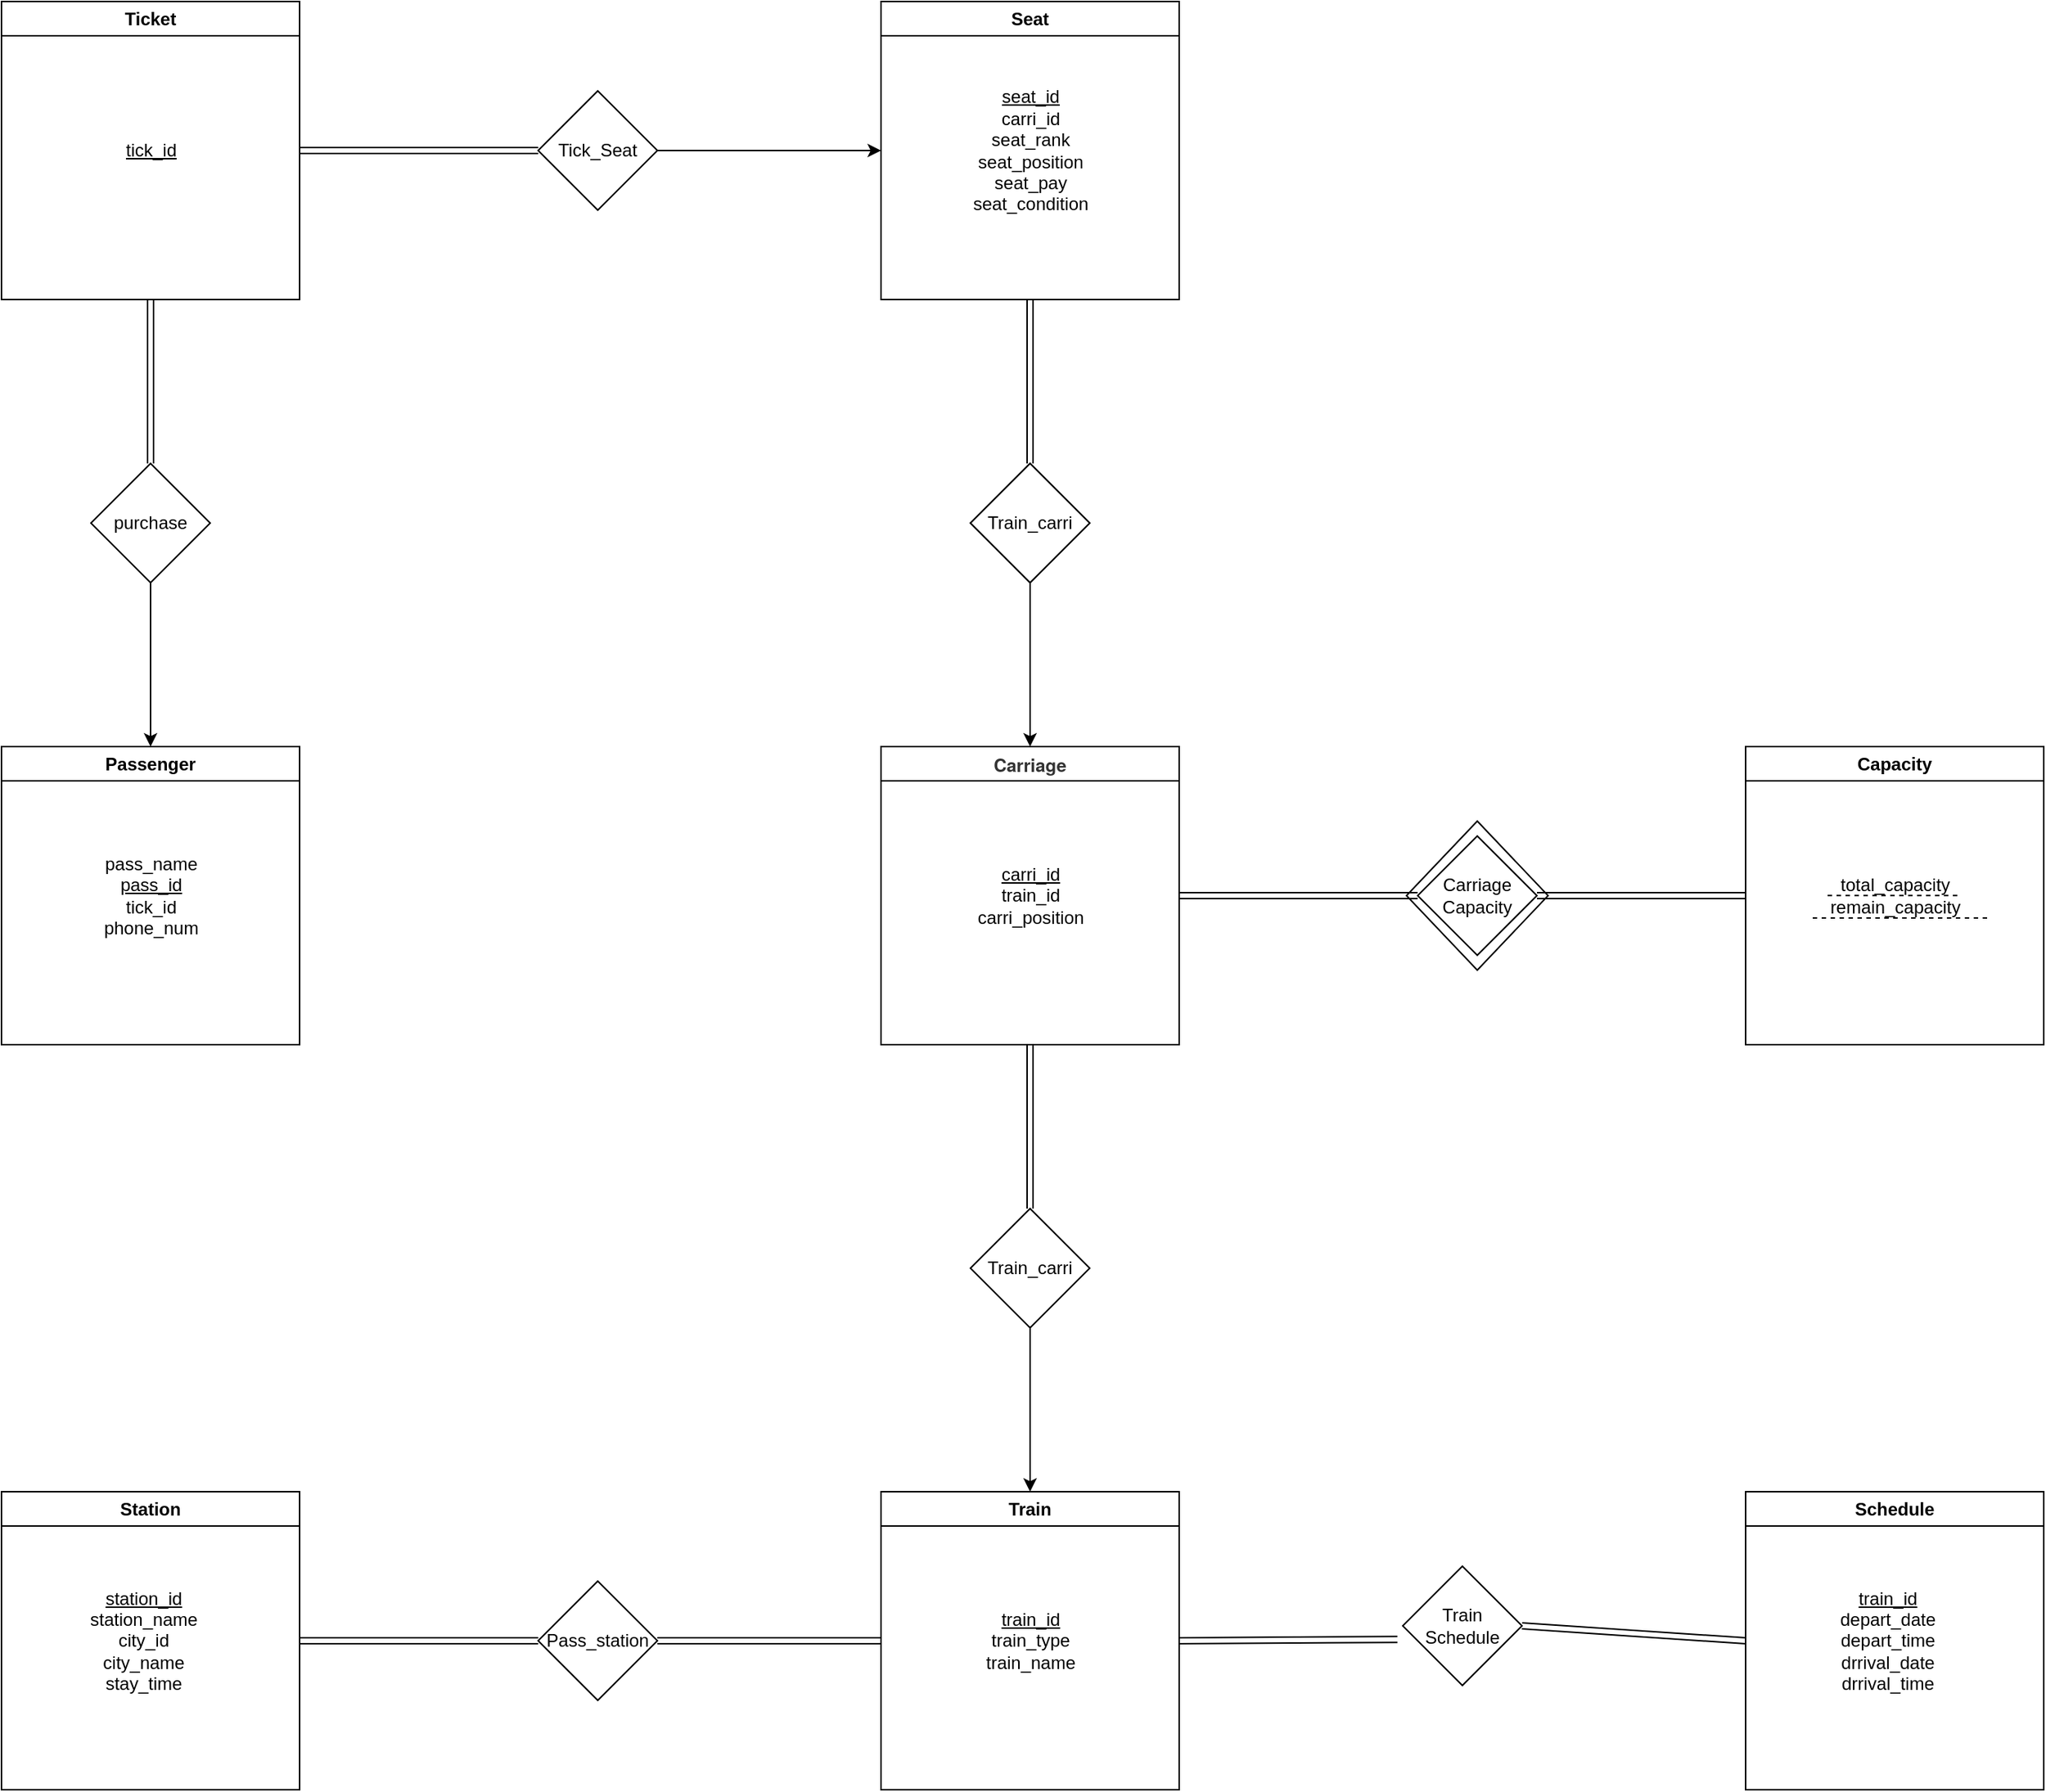<mxfile version="24.2.3" type="github">
  <diagram name="第 1 页" id="hInt5XHzuoEXawhpXhRr">
    <mxGraphModel dx="2250" dy="2096" grid="1" gridSize="10" guides="1" tooltips="1" connect="1" arrows="1" fold="1" page="1" pageScale="1" pageWidth="827" pageHeight="1169" math="0" shadow="0">
      <root>
        <mxCell id="0" />
        <mxCell id="1" parent="0" />
        <mxCell id="BEQevv2qPvMBmWGRxQh5-28" value="" style="rhombus;whiteSpace=wrap;html=1;" vertex="1" parent="1">
          <mxGeometry x="352.5" y="-510" width="95" height="100" as="geometry" />
        </mxCell>
        <mxCell id="BEQevv2qPvMBmWGRxQh5-8" value="Carriage&lt;br&gt;Capacity" style="rhombus;whiteSpace=wrap;html=1;" vertex="1" parent="1">
          <mxGeometry x="360" y="-500" width="80" height="80" as="geometry" />
        </mxCell>
        <mxCell id="V-k-W5zo22chNTCzZe3u-2" value="Schedule" style="swimlane;whiteSpace=wrap;html=1;startSize=23;" parent="1" vertex="1">
          <mxGeometry x="580" y="-60" width="200" height="200" as="geometry" />
        </mxCell>
        <mxCell id="BEQevv2qPvMBmWGRxQh5-14" value="&lt;u&gt;train_id&lt;/u&gt;&lt;br&gt;depart_date&lt;br&gt;depart_time&lt;br&gt;drrival_date&lt;br&gt;drrival_time" style="text;html=1;align=center;verticalAlign=middle;resizable=0;points=[];autosize=1;strokeColor=none;fillColor=none;" vertex="1" parent="V-k-W5zo22chNTCzZe3u-2">
          <mxGeometry x="45" y="50" width="100" height="100" as="geometry" />
        </mxCell>
        <mxCell id="V-k-W5zo22chNTCzZe3u-4" value="Passenger" style="swimlane;whiteSpace=wrap;html=1;startSize=23;" parent="1" vertex="1">
          <mxGeometry x="-590" y="-560" width="200" height="200" as="geometry" />
        </mxCell>
        <mxCell id="V-k-W5zo22chNTCzZe3u-25" value="pass_name&lt;div&gt;&lt;u&gt;pass_id&lt;/u&gt;&lt;br&gt;tick_id&lt;br&gt;phone_num&lt;br&gt;&lt;/div&gt;" style="text;html=1;align=center;verticalAlign=middle;resizable=0;points=[];autosize=1;strokeColor=none;fillColor=none;" parent="V-k-W5zo22chNTCzZe3u-4" vertex="1">
          <mxGeometry x="50" y="60" width="100" height="80" as="geometry" />
        </mxCell>
        <mxCell id="V-k-W5zo22chNTCzZe3u-5" value="Ticket" style="swimlane;whiteSpace=wrap;html=1;startSize=23;" parent="1" vertex="1">
          <mxGeometry x="-590" y="-1060" width="200" height="200" as="geometry" />
        </mxCell>
        <mxCell id="V-k-W5zo22chNTCzZe3u-27" value="&lt;div&gt;&lt;u&gt;tick_id&lt;/u&gt;&lt;br&gt;&lt;/div&gt;" style="text;html=1;align=center;verticalAlign=middle;resizable=0;points=[];autosize=1;strokeColor=none;fillColor=none;" parent="V-k-W5zo22chNTCzZe3u-5" vertex="1">
          <mxGeometry x="70" y="85" width="60" height="30" as="geometry" />
        </mxCell>
        <mxCell id="V-k-W5zo22chNTCzZe3u-6" value="Seat" style="swimlane;whiteSpace=wrap;html=1;startSize=23;" parent="1" vertex="1">
          <mxGeometry y="-1060" width="200" height="200" as="geometry" />
        </mxCell>
        <mxCell id="V-k-W5zo22chNTCzZe3u-33" value="&lt;div&gt;&lt;u&gt;seat_id&lt;/u&gt;&lt;br&gt;carri_id&lt;br&gt;seat_rank&lt;br&gt;seat_position&lt;br&gt;seat_pay&lt;br&gt;seat_condition&lt;/div&gt;" style="text;html=1;align=center;verticalAlign=middle;resizable=0;points=[];autosize=1;strokeColor=none;fillColor=none;" parent="V-k-W5zo22chNTCzZe3u-6" vertex="1">
          <mxGeometry x="45" y="45" width="110" height="110" as="geometry" />
        </mxCell>
        <mxCell id="V-k-W5zo22chNTCzZe3u-7" value="Train" style="swimlane;whiteSpace=wrap;html=1;startSize=23;" parent="1" vertex="1">
          <mxGeometry y="-60" width="200" height="200" as="geometry" />
        </mxCell>
        <mxCell id="V-k-W5zo22chNTCzZe3u-34" value="&lt;u&gt;train_id&lt;/u&gt;&lt;br&gt;train_type&lt;br&gt;train_name" style="text;html=1;align=center;verticalAlign=middle;resizable=0;points=[];autosize=1;strokeColor=none;fillColor=none;" parent="V-k-W5zo22chNTCzZe3u-7" vertex="1">
          <mxGeometry x="55" y="70" width="90" height="60" as="geometry" />
        </mxCell>
        <mxCell id="BEQevv2qPvMBmWGRxQh5-1" style="edgeStyle=orthogonalEdgeStyle;rounded=0;orthogonalLoop=1;jettySize=auto;html=1;exitX=0.5;exitY=1;exitDx=0;exitDy=0;entryX=0.5;entryY=0;entryDx=0;entryDy=0;" edge="1" parent="1" source="V-k-W5zo22chNTCzZe3u-9" target="V-k-W5zo22chNTCzZe3u-4">
          <mxGeometry relative="1" as="geometry" />
        </mxCell>
        <mxCell id="V-k-W5zo22chNTCzZe3u-9" value="purchase" style="rhombus;whiteSpace=wrap;html=1;" parent="1" vertex="1">
          <mxGeometry x="-530" y="-750" width="80" height="80" as="geometry" />
        </mxCell>
        <mxCell id="BEQevv2qPvMBmWGRxQh5-7" style="edgeStyle=orthogonalEdgeStyle;rounded=0;orthogonalLoop=1;jettySize=auto;html=1;exitX=1;exitY=0.5;exitDx=0;exitDy=0;entryX=0;entryY=0.5;entryDx=0;entryDy=0;" edge="1" parent="1" source="V-k-W5zo22chNTCzZe3u-10" target="V-k-W5zo22chNTCzZe3u-6">
          <mxGeometry relative="1" as="geometry" />
        </mxCell>
        <mxCell id="V-k-W5zo22chNTCzZe3u-10" value="Tick_Seat" style="rhombus;whiteSpace=wrap;html=1;" parent="1" vertex="1">
          <mxGeometry x="-230" y="-1000" width="80" height="80" as="geometry" />
        </mxCell>
        <mxCell id="V-k-W5zo22chNTCzZe3u-11" value="" style="rhombus;whiteSpace=wrap;html=1;" parent="1" vertex="1">
          <mxGeometry x="60" y="-750" width="80" height="80" as="geometry" />
        </mxCell>
        <mxCell id="V-k-W5zo22chNTCzZe3u-13" value="Capacity" style="swimlane;whiteSpace=wrap;html=1;startSize=23;" parent="1" vertex="1">
          <mxGeometry x="580" y="-560" width="200" height="200" as="geometry" />
        </mxCell>
        <mxCell id="BEQevv2qPvMBmWGRxQh5-13" value="total_capacity&lt;br&gt;remain_capacity" style="text;html=1;align=center;verticalAlign=middle;resizable=0;points=[];autosize=1;strokeColor=none;fillColor=none;" vertex="1" parent="V-k-W5zo22chNTCzZe3u-13">
          <mxGeometry x="35" y="75" width="130" height="50" as="geometry" />
        </mxCell>
        <mxCell id="BEQevv2qPvMBmWGRxQh5-31" value="" style="endArrow=none;dashed=1;html=1;rounded=0;" edge="1" parent="V-k-W5zo22chNTCzZe3u-13">
          <mxGeometry width="50" height="50" relative="1" as="geometry">
            <mxPoint x="55" y="99.83" as="sourcePoint" />
            <mxPoint x="145" y="99.83" as="targetPoint" />
          </mxGeometry>
        </mxCell>
        <mxCell id="BEQevv2qPvMBmWGRxQh5-32" value="" style="endArrow=none;dashed=1;html=1;rounded=0;" edge="1" parent="V-k-W5zo22chNTCzZe3u-13">
          <mxGeometry width="50" height="50" relative="1" as="geometry">
            <mxPoint x="45" y="115" as="sourcePoint" />
            <mxPoint x="165" y="115" as="targetPoint" />
          </mxGeometry>
        </mxCell>
        <mxCell id="V-k-W5zo22chNTCzZe3u-35" value="&lt;span style=&quot;color: rgb(51, 51, 51); font-family: &amp;quot;Helvetica Neue&amp;quot;, Helvetica, Arial, &amp;quot;PingFang SC&amp;quot;, &amp;quot;Hiragino Sans GB&amp;quot;, &amp;quot;Microsoft YaHei&amp;quot;, &amp;quot;WenQuanYi Micro Hei&amp;quot;, sans-serif; text-align: start; background-color: rgb(255, 255, 255);&quot;&gt;Carriage&lt;/span&gt;" style="swimlane;whiteSpace=wrap;html=1;startSize=23;" parent="1" vertex="1">
          <mxGeometry y="-560" width="200" height="200" as="geometry" />
        </mxCell>
        <mxCell id="V-k-W5zo22chNTCzZe3u-36" value="&lt;u&gt;carri_id&lt;br&gt;&lt;/u&gt;train_id&lt;br&gt;carri_position" style="text;html=1;align=center;verticalAlign=middle;resizable=0;points=[];autosize=1;strokeColor=none;fillColor=none;" parent="V-k-W5zo22chNTCzZe3u-35" vertex="1">
          <mxGeometry x="45" y="70" width="110" height="60" as="geometry" />
        </mxCell>
        <mxCell id="V-k-W5zo22chNTCzZe3u-37" value="Train_carri" style="rhombus;whiteSpace=wrap;html=1;" parent="1" vertex="1">
          <mxGeometry x="60" y="-250" width="80" height="80" as="geometry" />
        </mxCell>
        <mxCell id="V-k-W5zo22chNTCzZe3u-40" value="" style="shape=link;html=1;rounded=0;exitX=0.5;exitY=0;exitDx=0;exitDy=0;entryX=0.5;entryY=1;entryDx=0;entryDy=0;" parent="1" source="V-k-W5zo22chNTCzZe3u-37" target="V-k-W5zo22chNTCzZe3u-35" edge="1">
          <mxGeometry width="100" relative="1" as="geometry">
            <mxPoint x="-10" y="-340" as="sourcePoint" />
            <mxPoint x="90" y="-340" as="targetPoint" />
          </mxGeometry>
        </mxCell>
        <mxCell id="V-k-W5zo22chNTCzZe3u-43" value="" style="endArrow=classic;html=1;rounded=0;entryX=0.5;entryY=0;entryDx=0;entryDy=0;" parent="1" target="V-k-W5zo22chNTCzZe3u-7" edge="1">
          <mxGeometry width="50" height="50" relative="1" as="geometry">
            <mxPoint x="100" y="-170" as="sourcePoint" />
            <mxPoint x="40" y="-220" as="targetPoint" />
          </mxGeometry>
        </mxCell>
        <mxCell id="V-k-W5zo22chNTCzZe3u-44" value="Train_carri" style="rhombus;whiteSpace=wrap;html=1;" parent="1" vertex="1">
          <mxGeometry x="60" y="-750" width="80" height="80" as="geometry" />
        </mxCell>
        <mxCell id="V-k-W5zo22chNTCzZe3u-45" value="" style="shape=link;html=1;rounded=0;exitX=0.5;exitY=0;exitDx=0;exitDy=0;entryX=0.5;entryY=1;entryDx=0;entryDy=0;" parent="1" source="V-k-W5zo22chNTCzZe3u-44" edge="1">
          <mxGeometry width="100" relative="1" as="geometry">
            <mxPoint x="-10" y="-840" as="sourcePoint" />
            <mxPoint x="100" y="-860" as="targetPoint" />
          </mxGeometry>
        </mxCell>
        <mxCell id="V-k-W5zo22chNTCzZe3u-46" value="" style="endArrow=classic;html=1;rounded=0;entryX=0.5;entryY=0;entryDx=0;entryDy=0;" parent="1" edge="1">
          <mxGeometry width="50" height="50" relative="1" as="geometry">
            <mxPoint x="100" y="-670" as="sourcePoint" />
            <mxPoint x="100" y="-560" as="targetPoint" />
          </mxGeometry>
        </mxCell>
        <mxCell id="BEQevv2qPvMBmWGRxQh5-3" value="" style="shape=link;html=1;rounded=0;exitX=0.5;exitY=1;exitDx=0;exitDy=0;entryX=0.5;entryY=0;entryDx=0;entryDy=0;" edge="1" parent="1" source="V-k-W5zo22chNTCzZe3u-5" target="V-k-W5zo22chNTCzZe3u-9">
          <mxGeometry width="100" relative="1" as="geometry">
            <mxPoint x="-340" y="-770" as="sourcePoint" />
            <mxPoint x="-240" y="-770" as="targetPoint" />
          </mxGeometry>
        </mxCell>
        <mxCell id="BEQevv2qPvMBmWGRxQh5-6" value="" style="shape=link;html=1;rounded=0;exitX=1;exitY=0.5;exitDx=0;exitDy=0;entryX=0;entryY=0.5;entryDx=0;entryDy=0;" edge="1" parent="1" source="V-k-W5zo22chNTCzZe3u-5" target="V-k-W5zo22chNTCzZe3u-10">
          <mxGeometry width="100" relative="1" as="geometry">
            <mxPoint x="-280" y="-890" as="sourcePoint" />
            <mxPoint x="-180" y="-890" as="targetPoint" />
          </mxGeometry>
        </mxCell>
        <mxCell id="BEQevv2qPvMBmWGRxQh5-11" value="" style="shape=link;html=1;rounded=0;entryX=0;entryY=0.5;entryDx=0;entryDy=0;exitX=1;exitY=0.5;exitDx=0;exitDy=0;" edge="1" parent="1" source="BEQevv2qPvMBmWGRxQh5-8" target="V-k-W5zo22chNTCzZe3u-13">
          <mxGeometry width="100" relative="1" as="geometry">
            <mxPoint x="230" y="-280" as="sourcePoint" />
            <mxPoint x="380" y="-300" as="targetPoint" />
          </mxGeometry>
        </mxCell>
        <mxCell id="BEQevv2qPvMBmWGRxQh5-12" value="" style="shape=link;html=1;rounded=0;exitX=1;exitY=0.5;exitDx=0;exitDy=0;entryX=0;entryY=0.5;entryDx=0;entryDy=0;" edge="1" parent="1" source="V-k-W5zo22chNTCzZe3u-35" target="BEQevv2qPvMBmWGRxQh5-8">
          <mxGeometry width="100" relative="1" as="geometry">
            <mxPoint x="230" y="-280" as="sourcePoint" />
            <mxPoint x="330" y="-280" as="targetPoint" />
          </mxGeometry>
        </mxCell>
        <mxCell id="BEQevv2qPvMBmWGRxQh5-15" value="Station" style="swimlane;whiteSpace=wrap;html=1;startSize=23;" vertex="1" parent="1">
          <mxGeometry x="-590" y="-60" width="200" height="200" as="geometry">
            <mxRectangle x="-590" y="-60" width="80" height="30" as="alternateBounds" />
          </mxGeometry>
        </mxCell>
        <mxCell id="BEQevv2qPvMBmWGRxQh5-16" value="&lt;u&gt;station_id&lt;br&gt;&lt;/u&gt;station_name&lt;u&gt;&lt;br&gt;&lt;/u&gt;city_id&lt;br&gt;city_name&lt;br&gt;stay_time" style="text;html=1;align=center;verticalAlign=middle;resizable=0;points=[];autosize=1;strokeColor=none;fillColor=none;" vertex="1" parent="BEQevv2qPvMBmWGRxQh5-15">
          <mxGeometry x="40" y="50" width="110" height="100" as="geometry" />
        </mxCell>
        <mxCell id="BEQevv2qPvMBmWGRxQh5-17" value="Pass_station" style="rhombus;whiteSpace=wrap;html=1;" vertex="1" parent="1">
          <mxGeometry x="-230" width="80" height="80" as="geometry" />
        </mxCell>
        <mxCell id="BEQevv2qPvMBmWGRxQh5-20" value="Train&lt;br&gt;Schedule" style="rhombus;whiteSpace=wrap;html=1;" vertex="1" parent="1">
          <mxGeometry x="350" y="-10" width="80" height="80" as="geometry" />
        </mxCell>
        <mxCell id="BEQevv2qPvMBmWGRxQh5-21" value="" style="shape=link;html=1;rounded=0;entryX=-0.045;entryY=0.614;entryDx=0;entryDy=0;exitX=1;exitY=0.5;exitDx=0;exitDy=0;entryPerimeter=0;" edge="1" parent="1" source="V-k-W5zo22chNTCzZe3u-7" target="BEQevv2qPvMBmWGRxQh5-20">
          <mxGeometry width="100" relative="1" as="geometry">
            <mxPoint x="250" y="30" as="sourcePoint" />
            <mxPoint x="250" y="160" as="targetPoint" />
          </mxGeometry>
        </mxCell>
        <mxCell id="BEQevv2qPvMBmWGRxQh5-25" value="" style="shape=link;html=1;rounded=0;entryX=0;entryY=0.5;entryDx=0;entryDy=0;exitX=1;exitY=0.5;exitDx=0;exitDy=0;" edge="1" parent="1" source="BEQevv2qPvMBmWGRxQh5-20" target="V-k-W5zo22chNTCzZe3u-2">
          <mxGeometry width="100" relative="1" as="geometry">
            <mxPoint x="210" y="50" as="sourcePoint" />
            <mxPoint x="356" y="49" as="targetPoint" />
          </mxGeometry>
        </mxCell>
        <mxCell id="BEQevv2qPvMBmWGRxQh5-26" value="" style="shape=link;html=1;rounded=0;entryX=0;entryY=0.5;entryDx=0;entryDy=0;exitX=1;exitY=0.5;exitDx=0;exitDy=0;" edge="1" parent="1" source="BEQevv2qPvMBmWGRxQh5-17" target="V-k-W5zo22chNTCzZe3u-7">
          <mxGeometry width="100" relative="1" as="geometry">
            <mxPoint x="-250" y="-40" as="sourcePoint" />
            <mxPoint x="-150" y="-40" as="targetPoint" />
          </mxGeometry>
        </mxCell>
        <mxCell id="BEQevv2qPvMBmWGRxQh5-27" value="" style="shape=link;html=1;rounded=0;exitX=1;exitY=0.5;exitDx=0;exitDy=0;entryX=0;entryY=0.5;entryDx=0;entryDy=0;" edge="1" parent="1" source="BEQevv2qPvMBmWGRxQh5-15" target="BEQevv2qPvMBmWGRxQh5-17">
          <mxGeometry width="100" relative="1" as="geometry">
            <mxPoint x="-250" y="-40" as="sourcePoint" />
            <mxPoint x="-150" y="-40" as="targetPoint" />
          </mxGeometry>
        </mxCell>
      </root>
    </mxGraphModel>
  </diagram>
</mxfile>

